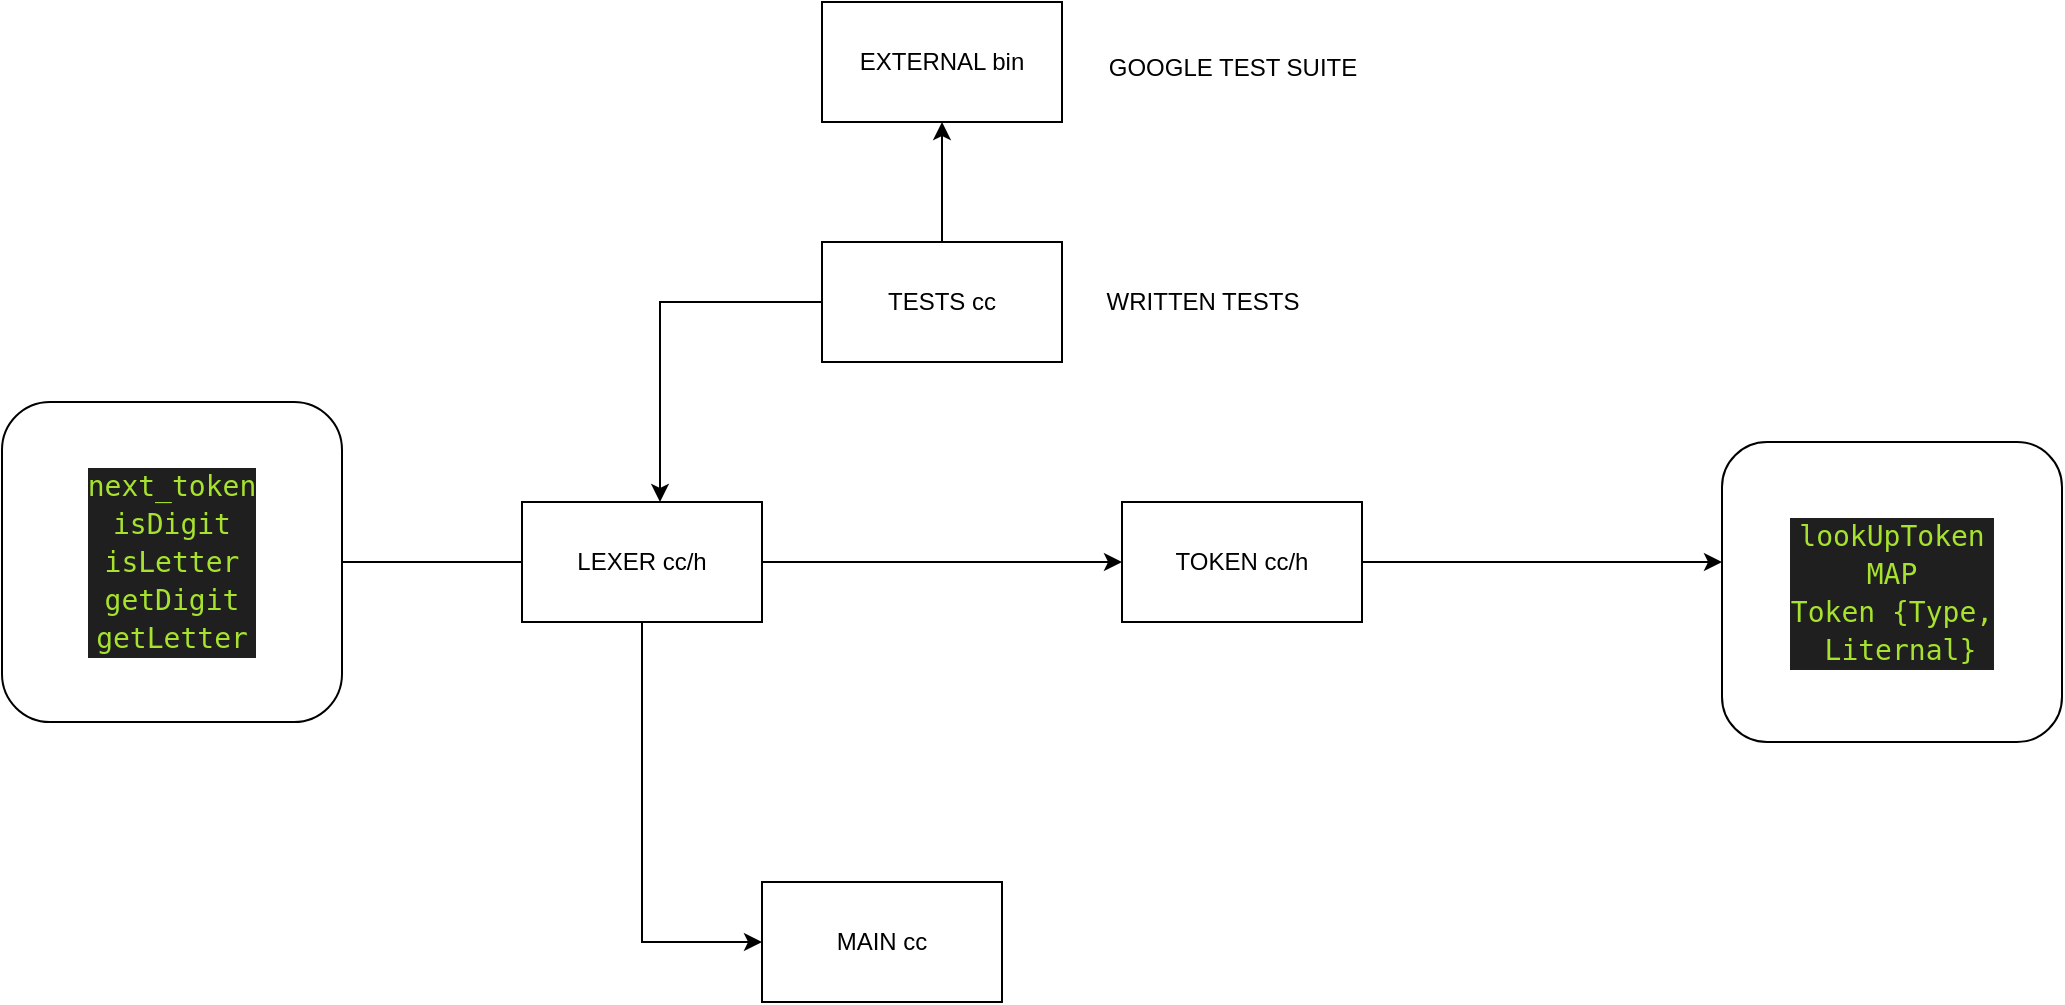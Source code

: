 <mxfile version="24.7.17">
  <diagram name="Page-1" id="ljJyESQBUWmW4l1WvCFV">
    <mxGraphModel dx="1834" dy="1243" grid="1" gridSize="10" guides="1" tooltips="1" connect="1" arrows="1" fold="1" page="0" pageScale="1" pageWidth="827" pageHeight="1169" math="0" shadow="0">
      <root>
        <mxCell id="0" />
        <mxCell id="1" parent="0" />
        <mxCell id="sQC49o2s6tgBI_NwlAGD-14" style="edgeStyle=orthogonalEdgeStyle;rounded=0;orthogonalLoop=1;jettySize=auto;html=1;entryX=0;entryY=0.5;entryDx=0;entryDy=0;" edge="1" parent="1" source="sQC49o2s6tgBI_NwlAGD-1" target="sQC49o2s6tgBI_NwlAGD-2">
          <mxGeometry relative="1" as="geometry" />
        </mxCell>
        <mxCell id="sQC49o2s6tgBI_NwlAGD-15" style="edgeStyle=orthogonalEdgeStyle;rounded=0;orthogonalLoop=1;jettySize=auto;html=1;entryX=0;entryY=0.5;entryDx=0;entryDy=0;" edge="1" parent="1" source="sQC49o2s6tgBI_NwlAGD-1" target="sQC49o2s6tgBI_NwlAGD-4">
          <mxGeometry relative="1" as="geometry">
            <mxPoint x="-10" y="380" as="targetPoint" />
          </mxGeometry>
        </mxCell>
        <mxCell id="sQC49o2s6tgBI_NwlAGD-19" style="edgeStyle=orthogonalEdgeStyle;rounded=0;orthogonalLoop=1;jettySize=auto;html=1;" edge="1" parent="1" source="sQC49o2s6tgBI_NwlAGD-1">
          <mxGeometry relative="1" as="geometry">
            <mxPoint x="-190" y="190" as="targetPoint" />
          </mxGeometry>
        </mxCell>
        <mxCell id="sQC49o2s6tgBI_NwlAGD-1" value="LEXER cc/h" style="rounded=0;whiteSpace=wrap;html=1;" vertex="1" parent="1">
          <mxGeometry x="-70" y="160" width="120" height="60" as="geometry" />
        </mxCell>
        <mxCell id="sQC49o2s6tgBI_NwlAGD-17" style="edgeStyle=orthogonalEdgeStyle;rounded=0;orthogonalLoop=1;jettySize=auto;html=1;" edge="1" parent="1" source="sQC49o2s6tgBI_NwlAGD-2">
          <mxGeometry relative="1" as="geometry">
            <mxPoint x="530" y="190" as="targetPoint" />
          </mxGeometry>
        </mxCell>
        <mxCell id="sQC49o2s6tgBI_NwlAGD-2" value="TOKEN cc/h" style="rounded=0;whiteSpace=wrap;html=1;" vertex="1" parent="1">
          <mxGeometry x="230" y="160" width="120" height="60" as="geometry" />
        </mxCell>
        <mxCell id="sQC49o2s6tgBI_NwlAGD-16" style="edgeStyle=orthogonalEdgeStyle;rounded=0;orthogonalLoop=1;jettySize=auto;html=1;entryX=0.5;entryY=1;entryDx=0;entryDy=0;" edge="1" parent="1" source="sQC49o2s6tgBI_NwlAGD-3" target="sQC49o2s6tgBI_NwlAGD-5">
          <mxGeometry relative="1" as="geometry" />
        </mxCell>
        <mxCell id="sQC49o2s6tgBI_NwlAGD-3" value="TESTS cc" style="rounded=0;whiteSpace=wrap;html=1;" vertex="1" parent="1">
          <mxGeometry x="80" y="30" width="120" height="60" as="geometry" />
        </mxCell>
        <mxCell id="sQC49o2s6tgBI_NwlAGD-4" value="MAIN cc" style="rounded=0;whiteSpace=wrap;html=1;" vertex="1" parent="1">
          <mxGeometry x="50" y="350" width="120" height="60" as="geometry" />
        </mxCell>
        <mxCell id="sQC49o2s6tgBI_NwlAGD-5" value="EXTERNAL bin" style="rounded=0;whiteSpace=wrap;html=1;" vertex="1" parent="1">
          <mxGeometry x="80" y="-90" width="120" height="60" as="geometry" />
        </mxCell>
        <mxCell id="sQC49o2s6tgBI_NwlAGD-6" value="GOOGLE TEST SUITE" style="text;html=1;align=center;verticalAlign=middle;resizable=0;points=[];autosize=1;strokeColor=none;fillColor=none;" vertex="1" parent="1">
          <mxGeometry x="210" y="-72" width="150" height="30" as="geometry" />
        </mxCell>
        <mxCell id="sQC49o2s6tgBI_NwlAGD-9" value="WRITTEN TESTS" style="text;html=1;align=center;verticalAlign=middle;resizable=0;points=[];autosize=1;strokeColor=none;fillColor=none;" vertex="1" parent="1">
          <mxGeometry x="210" y="45" width="120" height="30" as="geometry" />
        </mxCell>
        <mxCell id="sQC49o2s6tgBI_NwlAGD-12" style="edgeStyle=orthogonalEdgeStyle;rounded=0;orthogonalLoop=1;jettySize=auto;html=1;entryX=0.575;entryY=0;entryDx=0;entryDy=0;entryPerimeter=0;" edge="1" parent="1" source="sQC49o2s6tgBI_NwlAGD-3" target="sQC49o2s6tgBI_NwlAGD-1">
          <mxGeometry relative="1" as="geometry" />
        </mxCell>
        <mxCell id="sQC49o2s6tgBI_NwlAGD-18" value="&lt;div style=&quot;background-color: rgb(31, 31, 31); font-family: &amp;quot;Droid Sans Mono&amp;quot;, &amp;quot;monospace&amp;quot;, monospace; font-size: 14px; line-height: 19px; white-space: pre;&quot;&gt;&lt;div style=&quot;&quot;&gt;&lt;span style=&quot;color: rgb(166, 226, 46);&quot;&gt;lookUpToken&lt;/span&gt;&lt;/div&gt;&lt;span style=&quot;color: rgb(166, 226, 46);&quot;&gt;&lt;div style=&quot;&quot;&gt;MAP&lt;/div&gt;&lt;/span&gt;&lt;span style=&quot;color: rgb(166, 226, 46);&quot;&gt;&lt;div style=&quot;&quot;&gt;Token {Type,&lt;/div&gt;&lt;/span&gt;&lt;span style=&quot;color: rgb(166, 226, 46);&quot;&gt;&lt;div style=&quot;&quot;&gt; Liternal}&lt;/div&gt;&lt;/span&gt;&lt;/div&gt;" style="rounded=1;whiteSpace=wrap;html=1;align=center;" vertex="1" parent="1">
          <mxGeometry x="530" y="130" width="170" height="150" as="geometry" />
        </mxCell>
        <mxCell id="sQC49o2s6tgBI_NwlAGD-21" value="&lt;div style=&quot;color: rgb(221, 221, 221); background-color: rgb(31, 31, 31); font-family: &amp;quot;Droid Sans Mono&amp;quot;, &amp;quot;monospace&amp;quot;, monospace; font-size: 14px; line-height: 19px; white-space: pre;&quot;&gt;&lt;span style=&quot;color: #a6e22e;&quot;&gt;next_token&lt;/span&gt;&lt;/div&gt;&lt;div style=&quot;color: rgb(221, 221, 221); background-color: rgb(31, 31, 31); font-family: &amp;quot;Droid Sans Mono&amp;quot;, &amp;quot;monospace&amp;quot;, monospace; font-size: 14px; line-height: 19px; white-space: pre;&quot;&gt;&lt;span style=&quot;color: #a6e22e;&quot;&gt;isDigit&lt;/span&gt;&lt;/div&gt;&lt;div style=&quot;background-color: rgb(31, 31, 31); font-family: &amp;quot;Droid Sans Mono&amp;quot;, &amp;quot;monospace&amp;quot;, monospace; font-size: 14px; line-height: 19px; white-space: pre;&quot;&gt;&lt;font color=&quot;#a6e22e&quot;&gt;isLetter&lt;/font&gt;&lt;/div&gt;&lt;div style=&quot;background-color: rgb(31, 31, 31); font-family: &amp;quot;Droid Sans Mono&amp;quot;, &amp;quot;monospace&amp;quot;, monospace; font-size: 14px; line-height: 19px; white-space: pre;&quot;&gt;&lt;font color=&quot;#a6e22e&quot;&gt;getDigit&lt;/font&gt;&lt;/div&gt;&lt;div style=&quot;background-color: rgb(31, 31, 31); font-family: &amp;quot;Droid Sans Mono&amp;quot;, &amp;quot;monospace&amp;quot;, monospace; font-size: 14px; line-height: 19px; white-space: pre;&quot;&gt;&lt;font color=&quot;#a6e22e&quot;&gt;getLetter&lt;/font&gt;&lt;/div&gt;" style="rounded=1;whiteSpace=wrap;html=1;" vertex="1" parent="1">
          <mxGeometry x="-330" y="110" width="170" height="160" as="geometry" />
        </mxCell>
      </root>
    </mxGraphModel>
  </diagram>
</mxfile>
